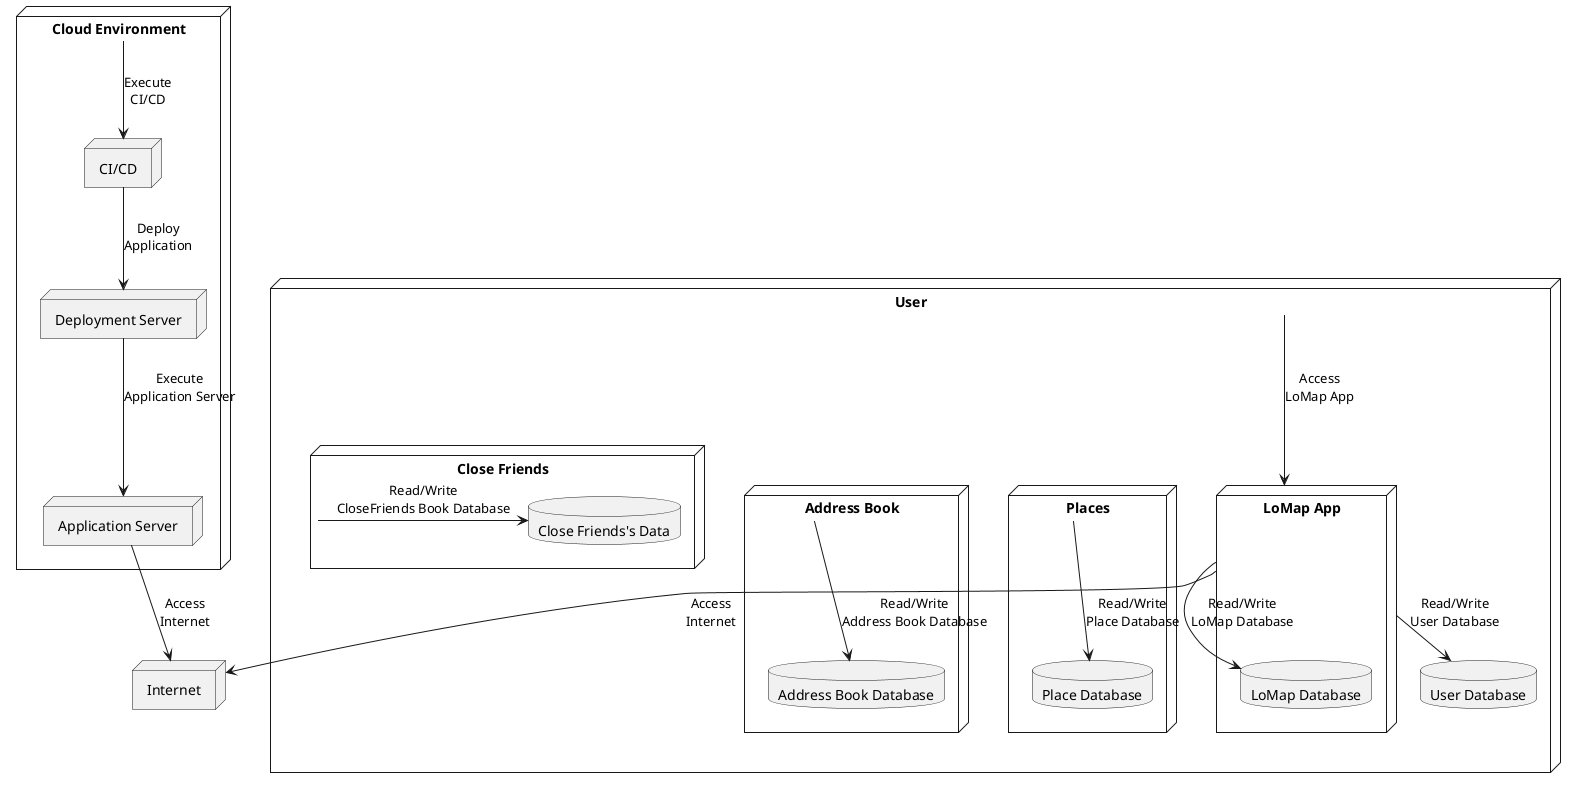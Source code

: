 @startuml

node "User" as user {
    database "User Database" as userdb 
    node "LoMap App" as lomap { 
        database "LoMap Database" as lomapdb 
    } 
    node "Places" as places { 
        database "Place Database" as placedb 
    } 
    node "Address Book" as addressbook { 
        database "Address Book Database" as addressbookdb
    }
    node "Close Friends" as CloseFriends{
        database "Close Friends's Data" as closefrienddb
    }
} 
node "Cloud Environment" as cloud { 
    node "CI/CD" as cicd 
    node "Deployment Server" as deploy 
    node "Application Server" as appserver 
} 
node "Internet" as internet  

user --> lomap: Access\nLoMap App
lomap --> userdb: Read/Write\nUser Database
lomap --> lomapdb: Read/Write\nLoMap Database
places --> placedb: Read/Write\nPlace Database
addressbook --> addressbookdb: Read/Write\nAddress Book Database
CloseFriends -> closefrienddb: Read/Write\nCloseFriends Book Database 
lomap --> internet: Access\nInternet
cloud --> cicd: Execute\nCI/CD
cicd --> deploy: Deploy\nApplication
deploy --> appserver: Execute\nApplication Server
appserver --> internet: Access\nInternet

@enduml